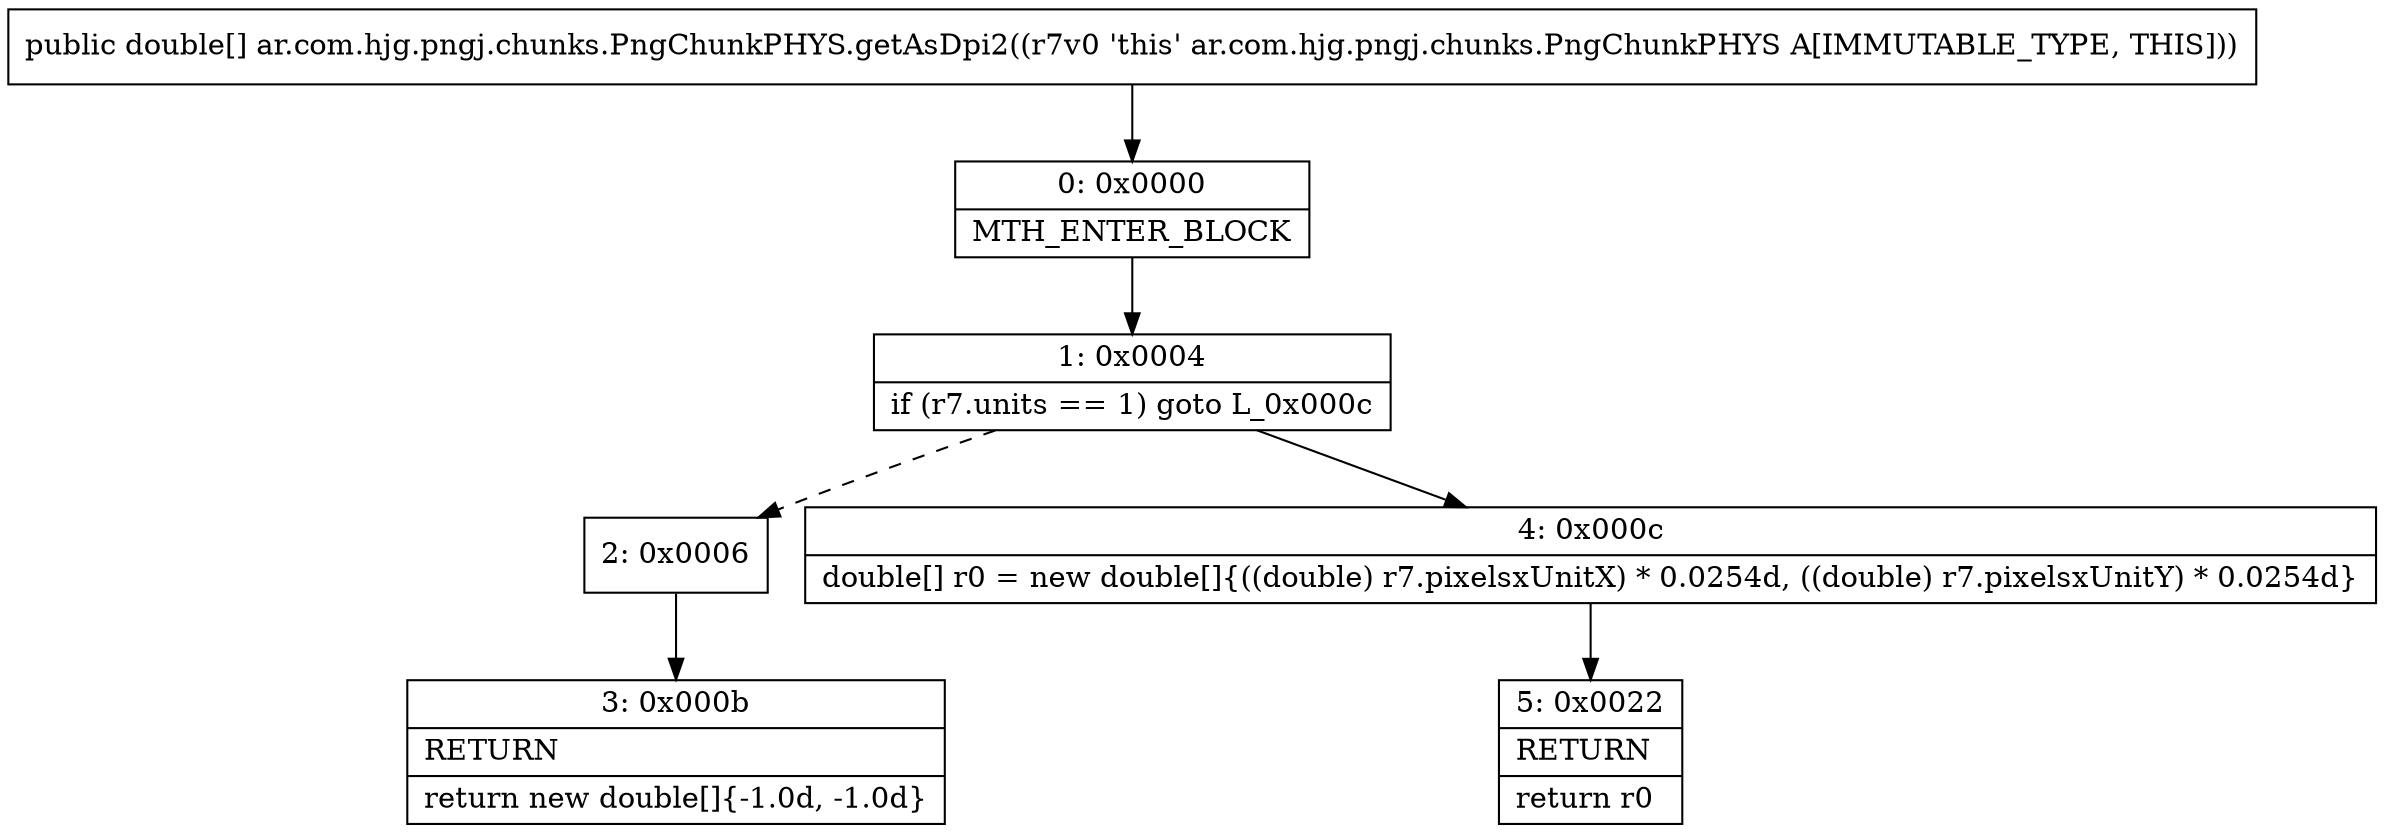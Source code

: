 digraph "CFG forar.com.hjg.pngj.chunks.PngChunkPHYS.getAsDpi2()[D" {
Node_0 [shape=record,label="{0\:\ 0x0000|MTH_ENTER_BLOCK\l}"];
Node_1 [shape=record,label="{1\:\ 0x0004|if (r7.units == 1) goto L_0x000c\l}"];
Node_2 [shape=record,label="{2\:\ 0x0006}"];
Node_3 [shape=record,label="{3\:\ 0x000b|RETURN\l|return new double[]\{\-1.0d, \-1.0d\}\l}"];
Node_4 [shape=record,label="{4\:\ 0x000c|double[] r0 = new double[]\{((double) r7.pixelsxUnitX) * 0.0254d, ((double) r7.pixelsxUnitY) * 0.0254d\}\l}"];
Node_5 [shape=record,label="{5\:\ 0x0022|RETURN\l|return r0\l}"];
MethodNode[shape=record,label="{public double[] ar.com.hjg.pngj.chunks.PngChunkPHYS.getAsDpi2((r7v0 'this' ar.com.hjg.pngj.chunks.PngChunkPHYS A[IMMUTABLE_TYPE, THIS])) }"];
MethodNode -> Node_0;
Node_0 -> Node_1;
Node_1 -> Node_2[style=dashed];
Node_1 -> Node_4;
Node_2 -> Node_3;
Node_4 -> Node_5;
}

